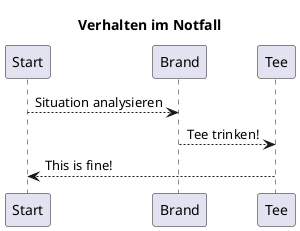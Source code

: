 @startuml
title Verhalten im Notfall

participant Start as S
participant Brand as B
participant Tee as T

S --> B: Situation analysieren
B --> T: Tee trinken!
T --> S: This is fine!

@enduml